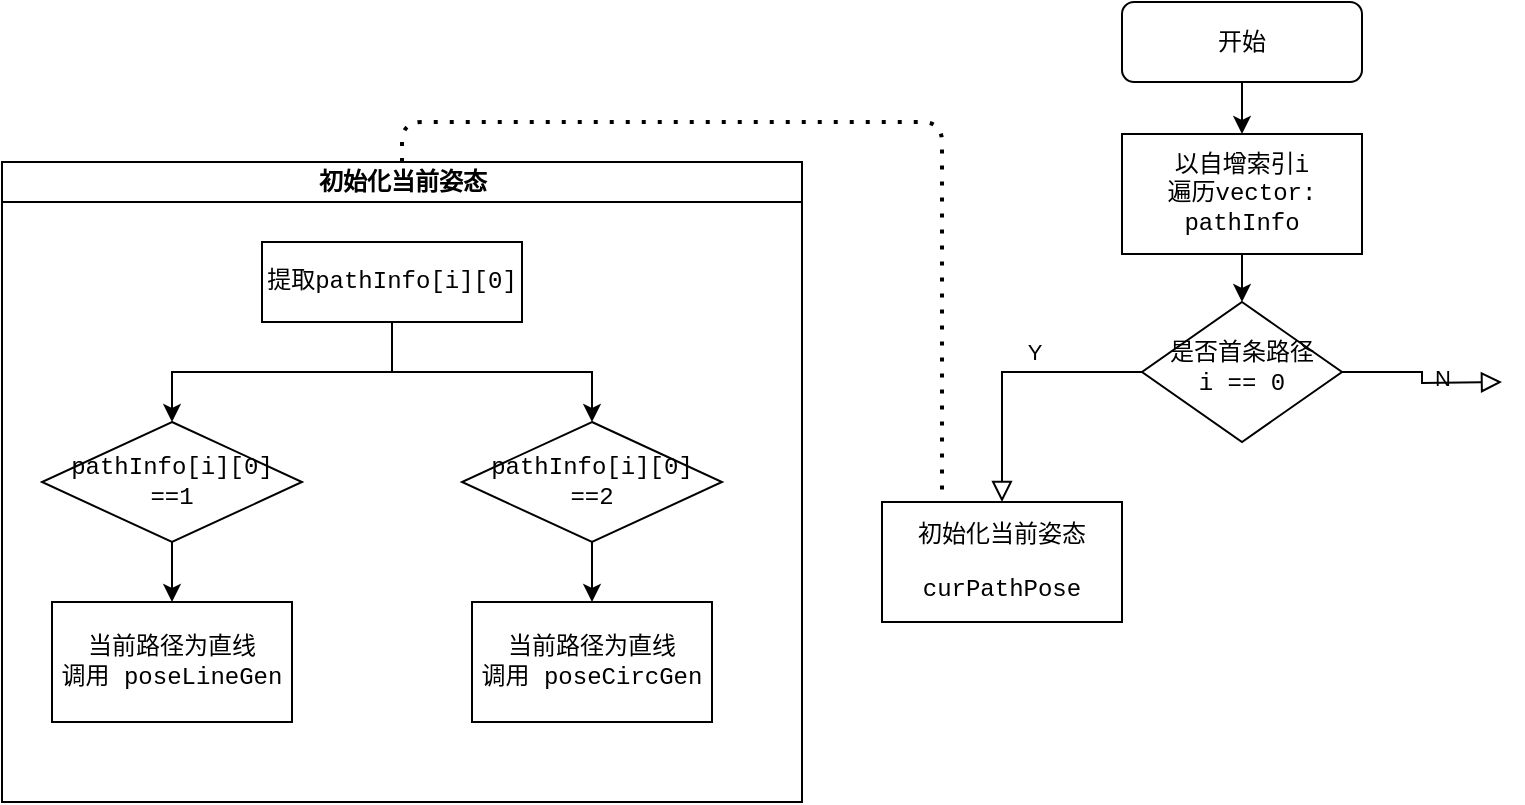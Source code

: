 <mxfile version="13.6.3" type="github">
  <diagram id="C5RBs43oDa-KdzZeNtuy" name="Page-1">
    <mxGraphModel dx="1609" dy="469" grid="1" gridSize="10" guides="1" tooltips="1" connect="1" arrows="1" fold="1" page="1" pageScale="1" pageWidth="827" pageHeight="1169" math="0" shadow="0">
      <root>
        <mxCell id="WIyWlLk6GJQsqaUBKTNV-0" />
        <mxCell id="WIyWlLk6GJQsqaUBKTNV-1" parent="WIyWlLk6GJQsqaUBKTNV-0" />
        <mxCell id="rkQjQ697C5nL5J8eR8qa-7" style="edgeStyle=orthogonalEdgeStyle;rounded=0;orthogonalLoop=1;jettySize=auto;html=1;exitX=0.5;exitY=1;exitDx=0;exitDy=0;entryX=0.5;entryY=0;entryDx=0;entryDy=0;" edge="1" parent="WIyWlLk6GJQsqaUBKTNV-1" source="WIyWlLk6GJQsqaUBKTNV-3" target="rkQjQ697C5nL5J8eR8qa-6">
          <mxGeometry relative="1" as="geometry" />
        </mxCell>
        <mxCell id="WIyWlLk6GJQsqaUBKTNV-3" value="开始" style="rounded=1;whiteSpace=wrap;html=1;fontSize=12;glass=0;strokeWidth=1;shadow=0;" parent="WIyWlLk6GJQsqaUBKTNV-1" vertex="1">
          <mxGeometry x="220" y="10" width="120" height="40" as="geometry" />
        </mxCell>
        <mxCell id="WIyWlLk6GJQsqaUBKTNV-4" value="Y" style="rounded=0;html=1;jettySize=auto;orthogonalLoop=1;fontSize=11;endArrow=block;endFill=0;endSize=8;strokeWidth=1;shadow=0;labelBackgroundColor=none;edgeStyle=orthogonalEdgeStyle;entryX=0.5;entryY=0;entryDx=0;entryDy=0;" parent="WIyWlLk6GJQsqaUBKTNV-1" source="WIyWlLk6GJQsqaUBKTNV-6" target="rkQjQ697C5nL5J8eR8qa-0" edge="1">
          <mxGeometry x="-0.2" y="-10" relative="1" as="geometry">
            <mxPoint as="offset" />
            <mxPoint x="180" y="160" as="targetPoint" />
          </mxGeometry>
        </mxCell>
        <mxCell id="WIyWlLk6GJQsqaUBKTNV-5" value="N" style="edgeStyle=orthogonalEdgeStyle;rounded=0;html=1;jettySize=auto;orthogonalLoop=1;fontSize=11;endArrow=block;endFill=0;endSize=8;strokeWidth=1;shadow=0;labelBackgroundColor=none;" parent="WIyWlLk6GJQsqaUBKTNV-1" source="WIyWlLk6GJQsqaUBKTNV-6" edge="1">
          <mxGeometry y="10" relative="1" as="geometry">
            <mxPoint as="offset" />
            <mxPoint x="410" y="200" as="targetPoint" />
          </mxGeometry>
        </mxCell>
        <mxCell id="WIyWlLk6GJQsqaUBKTNV-6" value="是否首条路径&lt;br&gt;i == 0" style="rhombus;whiteSpace=wrap;html=1;shadow=0;fontFamily=Courier New;fontSize=12;align=center;strokeWidth=1;spacing=6;spacingTop=-4;" parent="WIyWlLk6GJQsqaUBKTNV-1" vertex="1">
          <mxGeometry x="230" y="160" width="100" height="70" as="geometry" />
        </mxCell>
        <mxCell id="rkQjQ697C5nL5J8eR8qa-0" value="&lt;p&gt;初始化当前姿态&lt;/p&gt;&lt;p&gt;curPathPose&lt;/p&gt;" style="rounded=0;whiteSpace=wrap;html=1;fontFamily=Courier New;" vertex="1" parent="WIyWlLk6GJQsqaUBKTNV-1">
          <mxGeometry x="100" y="260" width="120" height="60" as="geometry" />
        </mxCell>
        <mxCell id="rkQjQ697C5nL5J8eR8qa-1" value="初始化当前姿态" style="swimlane;html=1;startSize=20;horizontal=1;containerType=tree;" vertex="1" parent="WIyWlLk6GJQsqaUBKTNV-1">
          <mxGeometry x="-340" y="90" width="400" height="320" as="geometry">
            <mxRectangle x="-340" y="100" width="120" height="20" as="alternateBounds" />
          </mxGeometry>
        </mxCell>
        <mxCell id="rkQjQ697C5nL5J8eR8qa-11" style="edgeStyle=orthogonalEdgeStyle;rounded=0;orthogonalLoop=1;jettySize=auto;html=1;entryX=0.5;entryY=0;entryDx=0;entryDy=0;fontFamily=Courier New;exitX=0.5;exitY=1;exitDx=0;exitDy=0;" edge="1" parent="rkQjQ697C5nL5J8eR8qa-1" source="rkQjQ697C5nL5J8eR8qa-3" target="rkQjQ697C5nL5J8eR8qa-9">
          <mxGeometry relative="1" as="geometry">
            <mxPoint x="195" y="120" as="sourcePoint" />
          </mxGeometry>
        </mxCell>
        <mxCell id="rkQjQ697C5nL5J8eR8qa-12" style="edgeStyle=orthogonalEdgeStyle;rounded=0;orthogonalLoop=1;jettySize=auto;html=1;exitX=0.5;exitY=1;exitDx=0;exitDy=0;entryX=0.5;entryY=0;entryDx=0;entryDy=0;fontFamily=Courier New;" edge="1" parent="rkQjQ697C5nL5J8eR8qa-1" source="rkQjQ697C5nL5J8eR8qa-3" target="rkQjQ697C5nL5J8eR8qa-10">
          <mxGeometry relative="1" as="geometry" />
        </mxCell>
        <mxCell id="rkQjQ697C5nL5J8eR8qa-3" value="提取pathInfo[i][0]" style="whiteSpace=wrap;html=1;treeFolding=1;treeMoving=1;newEdgeStyle={&quot;edgeStyle&quot;:&quot;elbowEdgeStyle&quot;,&quot;startArrow&quot;:&quot;none&quot;,&quot;endArrow&quot;:&quot;none&quot;};fontFamily=Courier New;" vertex="1" parent="rkQjQ697C5nL5J8eR8qa-1">
          <mxGeometry x="130" y="40" width="130" height="40" as="geometry" />
        </mxCell>
        <mxCell id="rkQjQ697C5nL5J8eR8qa-9" value="pathInfo[i][0]&lt;br&gt;==1" style="rhombus;whiteSpace=wrap;html=1;fontFamily=Courier New;" vertex="1" parent="rkQjQ697C5nL5J8eR8qa-1">
          <mxGeometry x="20" y="130" width="130" height="60" as="geometry" />
        </mxCell>
        <mxCell id="rkQjQ697C5nL5J8eR8qa-22" style="edgeStyle=orthogonalEdgeStyle;rounded=0;orthogonalLoop=1;jettySize=auto;html=1;exitX=0.5;exitY=1;exitDx=0;exitDy=0;entryX=0.5;entryY=0;entryDx=0;entryDy=0;fontFamily=Courier New;" edge="1" parent="rkQjQ697C5nL5J8eR8qa-1" source="rkQjQ697C5nL5J8eR8qa-10" target="rkQjQ697C5nL5J8eR8qa-15">
          <mxGeometry relative="1" as="geometry" />
        </mxCell>
        <mxCell id="rkQjQ697C5nL5J8eR8qa-10" value="pathInfo[i][0]&lt;br&gt;==2" style="rhombus;whiteSpace=wrap;html=1;fontFamily=Courier New;" vertex="1" parent="rkQjQ697C5nL5J8eR8qa-1">
          <mxGeometry x="230" y="130" width="130" height="60" as="geometry" />
        </mxCell>
        <mxCell id="rkQjQ697C5nL5J8eR8qa-14" value="当前路径为直线&lt;br&gt;调用 poseLineGen" style="rounded=0;whiteSpace=wrap;html=1;fontFamily=Courier New;" vertex="1" parent="rkQjQ697C5nL5J8eR8qa-1">
          <mxGeometry x="25" y="220" width="120" height="60" as="geometry" />
        </mxCell>
        <mxCell id="rkQjQ697C5nL5J8eR8qa-13" style="edgeStyle=orthogonalEdgeStyle;rounded=0;orthogonalLoop=1;jettySize=auto;html=1;exitX=0.5;exitY=1;exitDx=0;exitDy=0;fontFamily=Courier New;" edge="1" parent="rkQjQ697C5nL5J8eR8qa-1" source="rkQjQ697C5nL5J8eR8qa-9" target="rkQjQ697C5nL5J8eR8qa-14">
          <mxGeometry relative="1" as="geometry">
            <mxPoint x="85" y="220" as="targetPoint" />
          </mxGeometry>
        </mxCell>
        <mxCell id="rkQjQ697C5nL5J8eR8qa-15" value="当前路径为直线&lt;br&gt;调用 poseCircGen" style="rounded=0;whiteSpace=wrap;html=1;fontFamily=Courier New;" vertex="1" parent="rkQjQ697C5nL5J8eR8qa-1">
          <mxGeometry x="235" y="220" width="120" height="60" as="geometry" />
        </mxCell>
        <mxCell id="rkQjQ697C5nL5J8eR8qa-5" value="" style="endArrow=none;dashed=1;html=1;dashPattern=1 3;strokeWidth=2;entryX=0.25;entryY=0;entryDx=0;entryDy=0;exitX=0.5;exitY=0;exitDx=0;exitDy=0;edgeStyle=orthogonalEdgeStyle;" edge="1" parent="WIyWlLk6GJQsqaUBKTNV-1" source="rkQjQ697C5nL5J8eR8qa-1" target="rkQjQ697C5nL5J8eR8qa-0">
          <mxGeometry width="50" height="50" relative="1" as="geometry">
            <mxPoint x="20" y="260" as="sourcePoint" />
            <mxPoint x="70" y="210" as="targetPoint" />
            <Array as="points">
              <mxPoint x="-140" y="70" />
              <mxPoint x="130" y="70" />
            </Array>
          </mxGeometry>
        </mxCell>
        <mxCell id="rkQjQ697C5nL5J8eR8qa-8" style="edgeStyle=orthogonalEdgeStyle;rounded=0;orthogonalLoop=1;jettySize=auto;html=1;exitX=0.5;exitY=1;exitDx=0;exitDy=0;entryX=0.5;entryY=0;entryDx=0;entryDy=0;" edge="1" parent="WIyWlLk6GJQsqaUBKTNV-1" source="rkQjQ697C5nL5J8eR8qa-6" target="WIyWlLk6GJQsqaUBKTNV-6">
          <mxGeometry relative="1" as="geometry" />
        </mxCell>
        <mxCell id="rkQjQ697C5nL5J8eR8qa-6" value="以自增索引i&lt;br&gt;遍历vector: pathInfo" style="rounded=0;whiteSpace=wrap;html=1;fontFamily=Courier New;" vertex="1" parent="WIyWlLk6GJQsqaUBKTNV-1">
          <mxGeometry x="220" y="76" width="120" height="60" as="geometry" />
        </mxCell>
      </root>
    </mxGraphModel>
  </diagram>
</mxfile>
